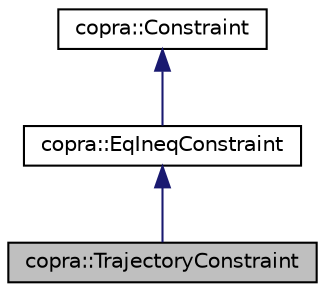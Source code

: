digraph "copra::TrajectoryConstraint"
{
 // LATEX_PDF_SIZE
  edge [fontname="Helvetica",fontsize="10",labelfontname="Helvetica",labelfontsize="10"];
  node [fontname="Helvetica",fontsize="10",shape=record];
  Node1 [label="copra::TrajectoryConstraint",height=0.2,width=0.4,color="black", fillcolor="grey75", style="filled", fontcolor="black",tooltip="Trajectory constraint class. Depending on the parameter 'isInequalityConstraint' during the construct..."];
  Node2 -> Node1 [dir="back",color="midnightblue",fontsize="10",style="solid",fontname="Helvetica"];
  Node2 [label="copra::EqIneqConstraint",height=0.2,width=0.4,color="black", fillcolor="white", style="filled",URL="$classcopra_1_1EqIneqConstraint.html",tooltip="Abstract Class for Equality and Inequality constraints. Even if Equality and Inequality constraints a..."];
  Node3 -> Node2 [dir="back",color="midnightblue",fontsize="10",style="solid",fontname="Helvetica"];
  Node3 [label="copra::Constraint",height=0.2,width=0.4,color="black", fillcolor="white", style="filled",URL="$classcopra_1_1Constraint.html",tooltip="Abstract base class that represents constraints. Any derived class of this one can be added to the MP..."];
}
